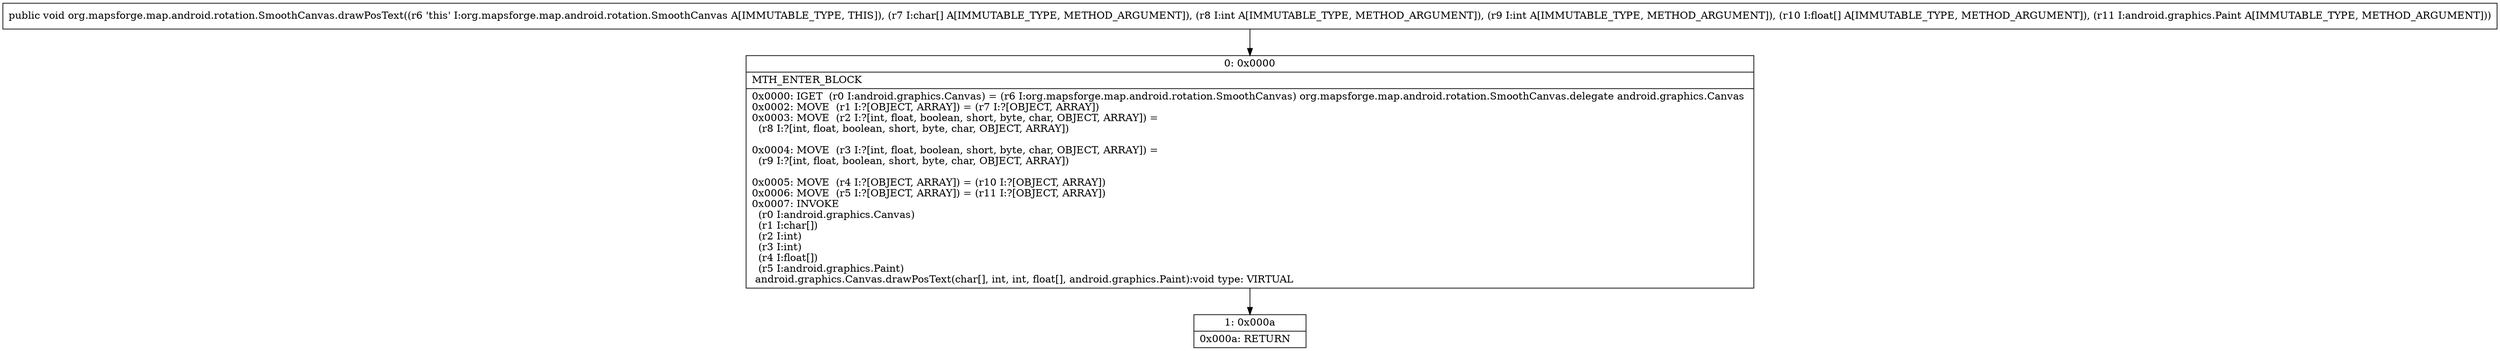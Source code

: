 digraph "CFG fororg.mapsforge.map.android.rotation.SmoothCanvas.drawPosText([CII[FLandroid\/graphics\/Paint;)V" {
Node_0 [shape=record,label="{0\:\ 0x0000|MTH_ENTER_BLOCK\l|0x0000: IGET  (r0 I:android.graphics.Canvas) = (r6 I:org.mapsforge.map.android.rotation.SmoothCanvas) org.mapsforge.map.android.rotation.SmoothCanvas.delegate android.graphics.Canvas \l0x0002: MOVE  (r1 I:?[OBJECT, ARRAY]) = (r7 I:?[OBJECT, ARRAY]) \l0x0003: MOVE  (r2 I:?[int, float, boolean, short, byte, char, OBJECT, ARRAY]) = \l  (r8 I:?[int, float, boolean, short, byte, char, OBJECT, ARRAY])\l \l0x0004: MOVE  (r3 I:?[int, float, boolean, short, byte, char, OBJECT, ARRAY]) = \l  (r9 I:?[int, float, boolean, short, byte, char, OBJECT, ARRAY])\l \l0x0005: MOVE  (r4 I:?[OBJECT, ARRAY]) = (r10 I:?[OBJECT, ARRAY]) \l0x0006: MOVE  (r5 I:?[OBJECT, ARRAY]) = (r11 I:?[OBJECT, ARRAY]) \l0x0007: INVOKE  \l  (r0 I:android.graphics.Canvas)\l  (r1 I:char[])\l  (r2 I:int)\l  (r3 I:int)\l  (r4 I:float[])\l  (r5 I:android.graphics.Paint)\l android.graphics.Canvas.drawPosText(char[], int, int, float[], android.graphics.Paint):void type: VIRTUAL \l}"];
Node_1 [shape=record,label="{1\:\ 0x000a|0x000a: RETURN   \l}"];
MethodNode[shape=record,label="{public void org.mapsforge.map.android.rotation.SmoothCanvas.drawPosText((r6 'this' I:org.mapsforge.map.android.rotation.SmoothCanvas A[IMMUTABLE_TYPE, THIS]), (r7 I:char[] A[IMMUTABLE_TYPE, METHOD_ARGUMENT]), (r8 I:int A[IMMUTABLE_TYPE, METHOD_ARGUMENT]), (r9 I:int A[IMMUTABLE_TYPE, METHOD_ARGUMENT]), (r10 I:float[] A[IMMUTABLE_TYPE, METHOD_ARGUMENT]), (r11 I:android.graphics.Paint A[IMMUTABLE_TYPE, METHOD_ARGUMENT])) }"];
MethodNode -> Node_0;
Node_0 -> Node_1;
}

